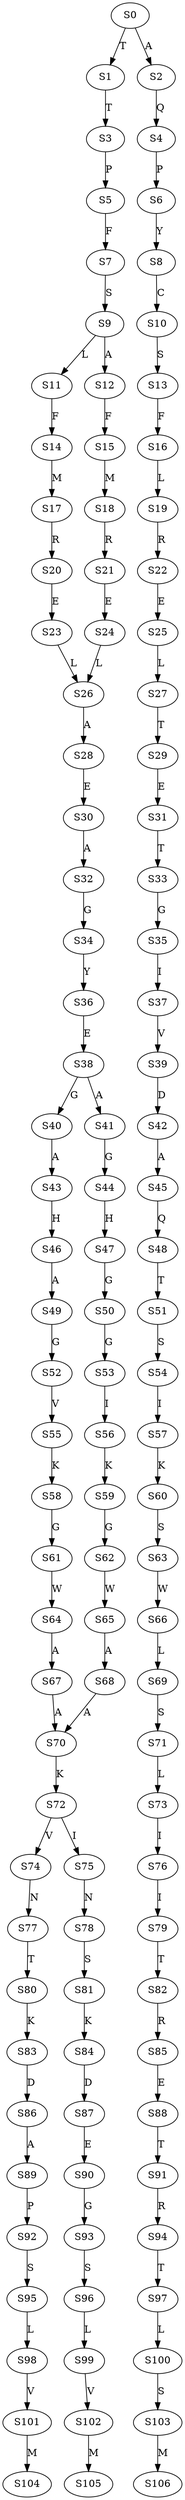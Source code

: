 strict digraph  {
	S0 -> S1 [ label = T ];
	S0 -> S2 [ label = A ];
	S1 -> S3 [ label = T ];
	S2 -> S4 [ label = Q ];
	S3 -> S5 [ label = P ];
	S4 -> S6 [ label = P ];
	S5 -> S7 [ label = F ];
	S6 -> S8 [ label = Y ];
	S7 -> S9 [ label = S ];
	S8 -> S10 [ label = C ];
	S9 -> S11 [ label = L ];
	S9 -> S12 [ label = A ];
	S10 -> S13 [ label = S ];
	S11 -> S14 [ label = F ];
	S12 -> S15 [ label = F ];
	S13 -> S16 [ label = F ];
	S14 -> S17 [ label = M ];
	S15 -> S18 [ label = M ];
	S16 -> S19 [ label = L ];
	S17 -> S20 [ label = R ];
	S18 -> S21 [ label = R ];
	S19 -> S22 [ label = R ];
	S20 -> S23 [ label = E ];
	S21 -> S24 [ label = E ];
	S22 -> S25 [ label = E ];
	S23 -> S26 [ label = L ];
	S24 -> S26 [ label = L ];
	S25 -> S27 [ label = L ];
	S26 -> S28 [ label = A ];
	S27 -> S29 [ label = T ];
	S28 -> S30 [ label = E ];
	S29 -> S31 [ label = E ];
	S30 -> S32 [ label = A ];
	S31 -> S33 [ label = T ];
	S32 -> S34 [ label = G ];
	S33 -> S35 [ label = G ];
	S34 -> S36 [ label = Y ];
	S35 -> S37 [ label = I ];
	S36 -> S38 [ label = E ];
	S37 -> S39 [ label = V ];
	S38 -> S40 [ label = G ];
	S38 -> S41 [ label = A ];
	S39 -> S42 [ label = D ];
	S40 -> S43 [ label = A ];
	S41 -> S44 [ label = G ];
	S42 -> S45 [ label = A ];
	S43 -> S46 [ label = H ];
	S44 -> S47 [ label = H ];
	S45 -> S48 [ label = Q ];
	S46 -> S49 [ label = A ];
	S47 -> S50 [ label = G ];
	S48 -> S51 [ label = T ];
	S49 -> S52 [ label = G ];
	S50 -> S53 [ label = G ];
	S51 -> S54 [ label = S ];
	S52 -> S55 [ label = V ];
	S53 -> S56 [ label = I ];
	S54 -> S57 [ label = I ];
	S55 -> S58 [ label = K ];
	S56 -> S59 [ label = K ];
	S57 -> S60 [ label = K ];
	S58 -> S61 [ label = G ];
	S59 -> S62 [ label = G ];
	S60 -> S63 [ label = S ];
	S61 -> S64 [ label = W ];
	S62 -> S65 [ label = W ];
	S63 -> S66 [ label = W ];
	S64 -> S67 [ label = A ];
	S65 -> S68 [ label = A ];
	S66 -> S69 [ label = L ];
	S67 -> S70 [ label = A ];
	S68 -> S70 [ label = A ];
	S69 -> S71 [ label = S ];
	S70 -> S72 [ label = K ];
	S71 -> S73 [ label = L ];
	S72 -> S74 [ label = V ];
	S72 -> S75 [ label = I ];
	S73 -> S76 [ label = I ];
	S74 -> S77 [ label = N ];
	S75 -> S78 [ label = N ];
	S76 -> S79 [ label = I ];
	S77 -> S80 [ label = T ];
	S78 -> S81 [ label = S ];
	S79 -> S82 [ label = T ];
	S80 -> S83 [ label = K ];
	S81 -> S84 [ label = K ];
	S82 -> S85 [ label = R ];
	S83 -> S86 [ label = D ];
	S84 -> S87 [ label = D ];
	S85 -> S88 [ label = E ];
	S86 -> S89 [ label = A ];
	S87 -> S90 [ label = E ];
	S88 -> S91 [ label = T ];
	S89 -> S92 [ label = P ];
	S90 -> S93 [ label = G ];
	S91 -> S94 [ label = R ];
	S92 -> S95 [ label = S ];
	S93 -> S96 [ label = S ];
	S94 -> S97 [ label = T ];
	S95 -> S98 [ label = L ];
	S96 -> S99 [ label = L ];
	S97 -> S100 [ label = L ];
	S98 -> S101 [ label = V ];
	S99 -> S102 [ label = V ];
	S100 -> S103 [ label = S ];
	S101 -> S104 [ label = M ];
	S102 -> S105 [ label = M ];
	S103 -> S106 [ label = M ];
}
